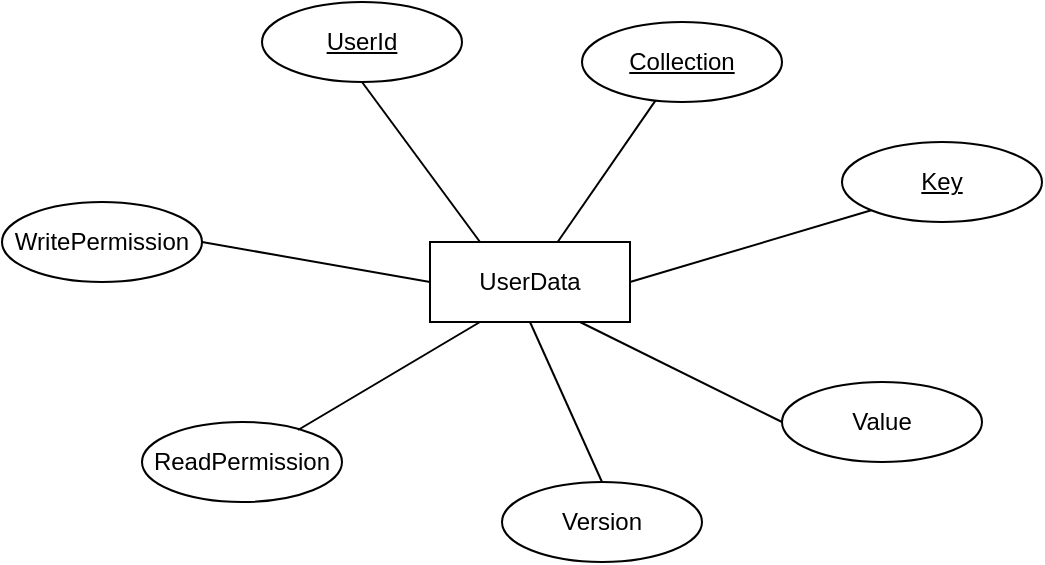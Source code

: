 <mxfile version="21.3.7" type="github">
  <diagram name="第 1 页" id="mF6XgWaIYZn5LqMoDUoT">
    <mxGraphModel dx="1434" dy="734" grid="1" gridSize="10" guides="1" tooltips="1" connect="1" arrows="1" fold="1" page="1" pageScale="1" pageWidth="827" pageHeight="1169" math="0" shadow="0">
      <root>
        <mxCell id="0" />
        <mxCell id="1" parent="0" />
        <mxCell id="Q9dBLYLQtG-FuPgtHj90-1" value="UserData" style="whiteSpace=wrap;html=1;align=center;" vertex="1" parent="1">
          <mxGeometry x="364" y="260" width="100" height="40" as="geometry" />
        </mxCell>
        <mxCell id="Q9dBLYLQtG-FuPgtHj90-3" value="UserId" style="ellipse;whiteSpace=wrap;html=1;align=center;fontStyle=4;" vertex="1" parent="1">
          <mxGeometry x="280" y="140" width="100" height="40" as="geometry" />
        </mxCell>
        <mxCell id="Q9dBLYLQtG-FuPgtHj90-4" value="Collection" style="ellipse;whiteSpace=wrap;html=1;align=center;fontStyle=4;" vertex="1" parent="1">
          <mxGeometry x="440" y="150" width="100" height="40" as="geometry" />
        </mxCell>
        <mxCell id="Q9dBLYLQtG-FuPgtHj90-5" value="Key" style="ellipse;whiteSpace=wrap;html=1;align=center;fontStyle=4;" vertex="1" parent="1">
          <mxGeometry x="570" y="210" width="100" height="40" as="geometry" />
        </mxCell>
        <mxCell id="Q9dBLYLQtG-FuPgtHj90-6" value="Value" style="ellipse;whiteSpace=wrap;html=1;align=center;" vertex="1" parent="1">
          <mxGeometry x="540" y="330" width="100" height="40" as="geometry" />
        </mxCell>
        <mxCell id="Q9dBLYLQtG-FuPgtHj90-7" value="Version" style="ellipse;whiteSpace=wrap;html=1;align=center;" vertex="1" parent="1">
          <mxGeometry x="400" y="380" width="100" height="40" as="geometry" />
        </mxCell>
        <mxCell id="Q9dBLYLQtG-FuPgtHj90-8" value="ReadPermission" style="ellipse;whiteSpace=wrap;html=1;align=center;" vertex="1" parent="1">
          <mxGeometry x="220" y="350" width="100" height="40" as="geometry" />
        </mxCell>
        <mxCell id="Q9dBLYLQtG-FuPgtHj90-9" value="WritePermission" style="ellipse;whiteSpace=wrap;html=1;align=center;" vertex="1" parent="1">
          <mxGeometry x="150" y="240" width="100" height="40" as="geometry" />
        </mxCell>
        <mxCell id="Q9dBLYLQtG-FuPgtHj90-10" value="" style="endArrow=none;html=1;rounded=0;" edge="1" parent="1" source="Q9dBLYLQtG-FuPgtHj90-4" target="Q9dBLYLQtG-FuPgtHj90-1">
          <mxGeometry relative="1" as="geometry">
            <mxPoint x="380" y="340" as="sourcePoint" />
            <mxPoint x="540" y="340" as="targetPoint" />
          </mxGeometry>
        </mxCell>
        <mxCell id="Q9dBLYLQtG-FuPgtHj90-14" value="" style="endArrow=none;html=1;rounded=0;exitX=0;exitY=1;exitDx=0;exitDy=0;entryX=1;entryY=0.5;entryDx=0;entryDy=0;" edge="1" parent="1" source="Q9dBLYLQtG-FuPgtHj90-5" target="Q9dBLYLQtG-FuPgtHj90-1">
          <mxGeometry relative="1" as="geometry">
            <mxPoint x="487" y="199" as="sourcePoint" />
            <mxPoint x="438" y="270" as="targetPoint" />
          </mxGeometry>
        </mxCell>
        <mxCell id="Q9dBLYLQtG-FuPgtHj90-15" value="" style="endArrow=none;html=1;rounded=0;exitX=0.5;exitY=1;exitDx=0;exitDy=0;entryX=0.25;entryY=0;entryDx=0;entryDy=0;" edge="1" parent="1" source="Q9dBLYLQtG-FuPgtHj90-3" target="Q9dBLYLQtG-FuPgtHj90-1">
          <mxGeometry relative="1" as="geometry">
            <mxPoint x="497" y="209" as="sourcePoint" />
            <mxPoint x="448" y="280" as="targetPoint" />
          </mxGeometry>
        </mxCell>
        <mxCell id="Q9dBLYLQtG-FuPgtHj90-16" value="" style="endArrow=none;html=1;rounded=0;exitX=0;exitY=0.5;exitDx=0;exitDy=0;entryX=0.75;entryY=1;entryDx=0;entryDy=0;" edge="1" parent="1" source="Q9dBLYLQtG-FuPgtHj90-6" target="Q9dBLYLQtG-FuPgtHj90-1">
          <mxGeometry relative="1" as="geometry">
            <mxPoint x="507" y="219" as="sourcePoint" />
            <mxPoint x="458" y="290" as="targetPoint" />
          </mxGeometry>
        </mxCell>
        <mxCell id="Q9dBLYLQtG-FuPgtHj90-17" value="" style="endArrow=none;html=1;rounded=0;exitX=0.5;exitY=0;exitDx=0;exitDy=0;entryX=0.5;entryY=1;entryDx=0;entryDy=0;" edge="1" parent="1" source="Q9dBLYLQtG-FuPgtHj90-7" target="Q9dBLYLQtG-FuPgtHj90-1">
          <mxGeometry relative="1" as="geometry">
            <mxPoint x="517" y="229" as="sourcePoint" />
            <mxPoint x="468" y="300" as="targetPoint" />
          </mxGeometry>
        </mxCell>
        <mxCell id="Q9dBLYLQtG-FuPgtHj90-18" value="" style="endArrow=none;html=1;rounded=0;exitX=0.25;exitY=1;exitDx=0;exitDy=0;entryX=0.78;entryY=0.1;entryDx=0;entryDy=0;entryPerimeter=0;" edge="1" parent="1" source="Q9dBLYLQtG-FuPgtHj90-1" target="Q9dBLYLQtG-FuPgtHj90-8">
          <mxGeometry relative="1" as="geometry">
            <mxPoint x="527" y="239" as="sourcePoint" />
            <mxPoint x="478" y="310" as="targetPoint" />
          </mxGeometry>
        </mxCell>
        <mxCell id="Q9dBLYLQtG-FuPgtHj90-19" value="" style="endArrow=none;html=1;rounded=0;exitX=0;exitY=0.5;exitDx=0;exitDy=0;entryX=1;entryY=0.5;entryDx=0;entryDy=0;" edge="1" parent="1" source="Q9dBLYLQtG-FuPgtHj90-1" target="Q9dBLYLQtG-FuPgtHj90-9">
          <mxGeometry relative="1" as="geometry">
            <mxPoint x="537" y="249" as="sourcePoint" />
            <mxPoint x="488" y="320" as="targetPoint" />
          </mxGeometry>
        </mxCell>
      </root>
    </mxGraphModel>
  </diagram>
</mxfile>
